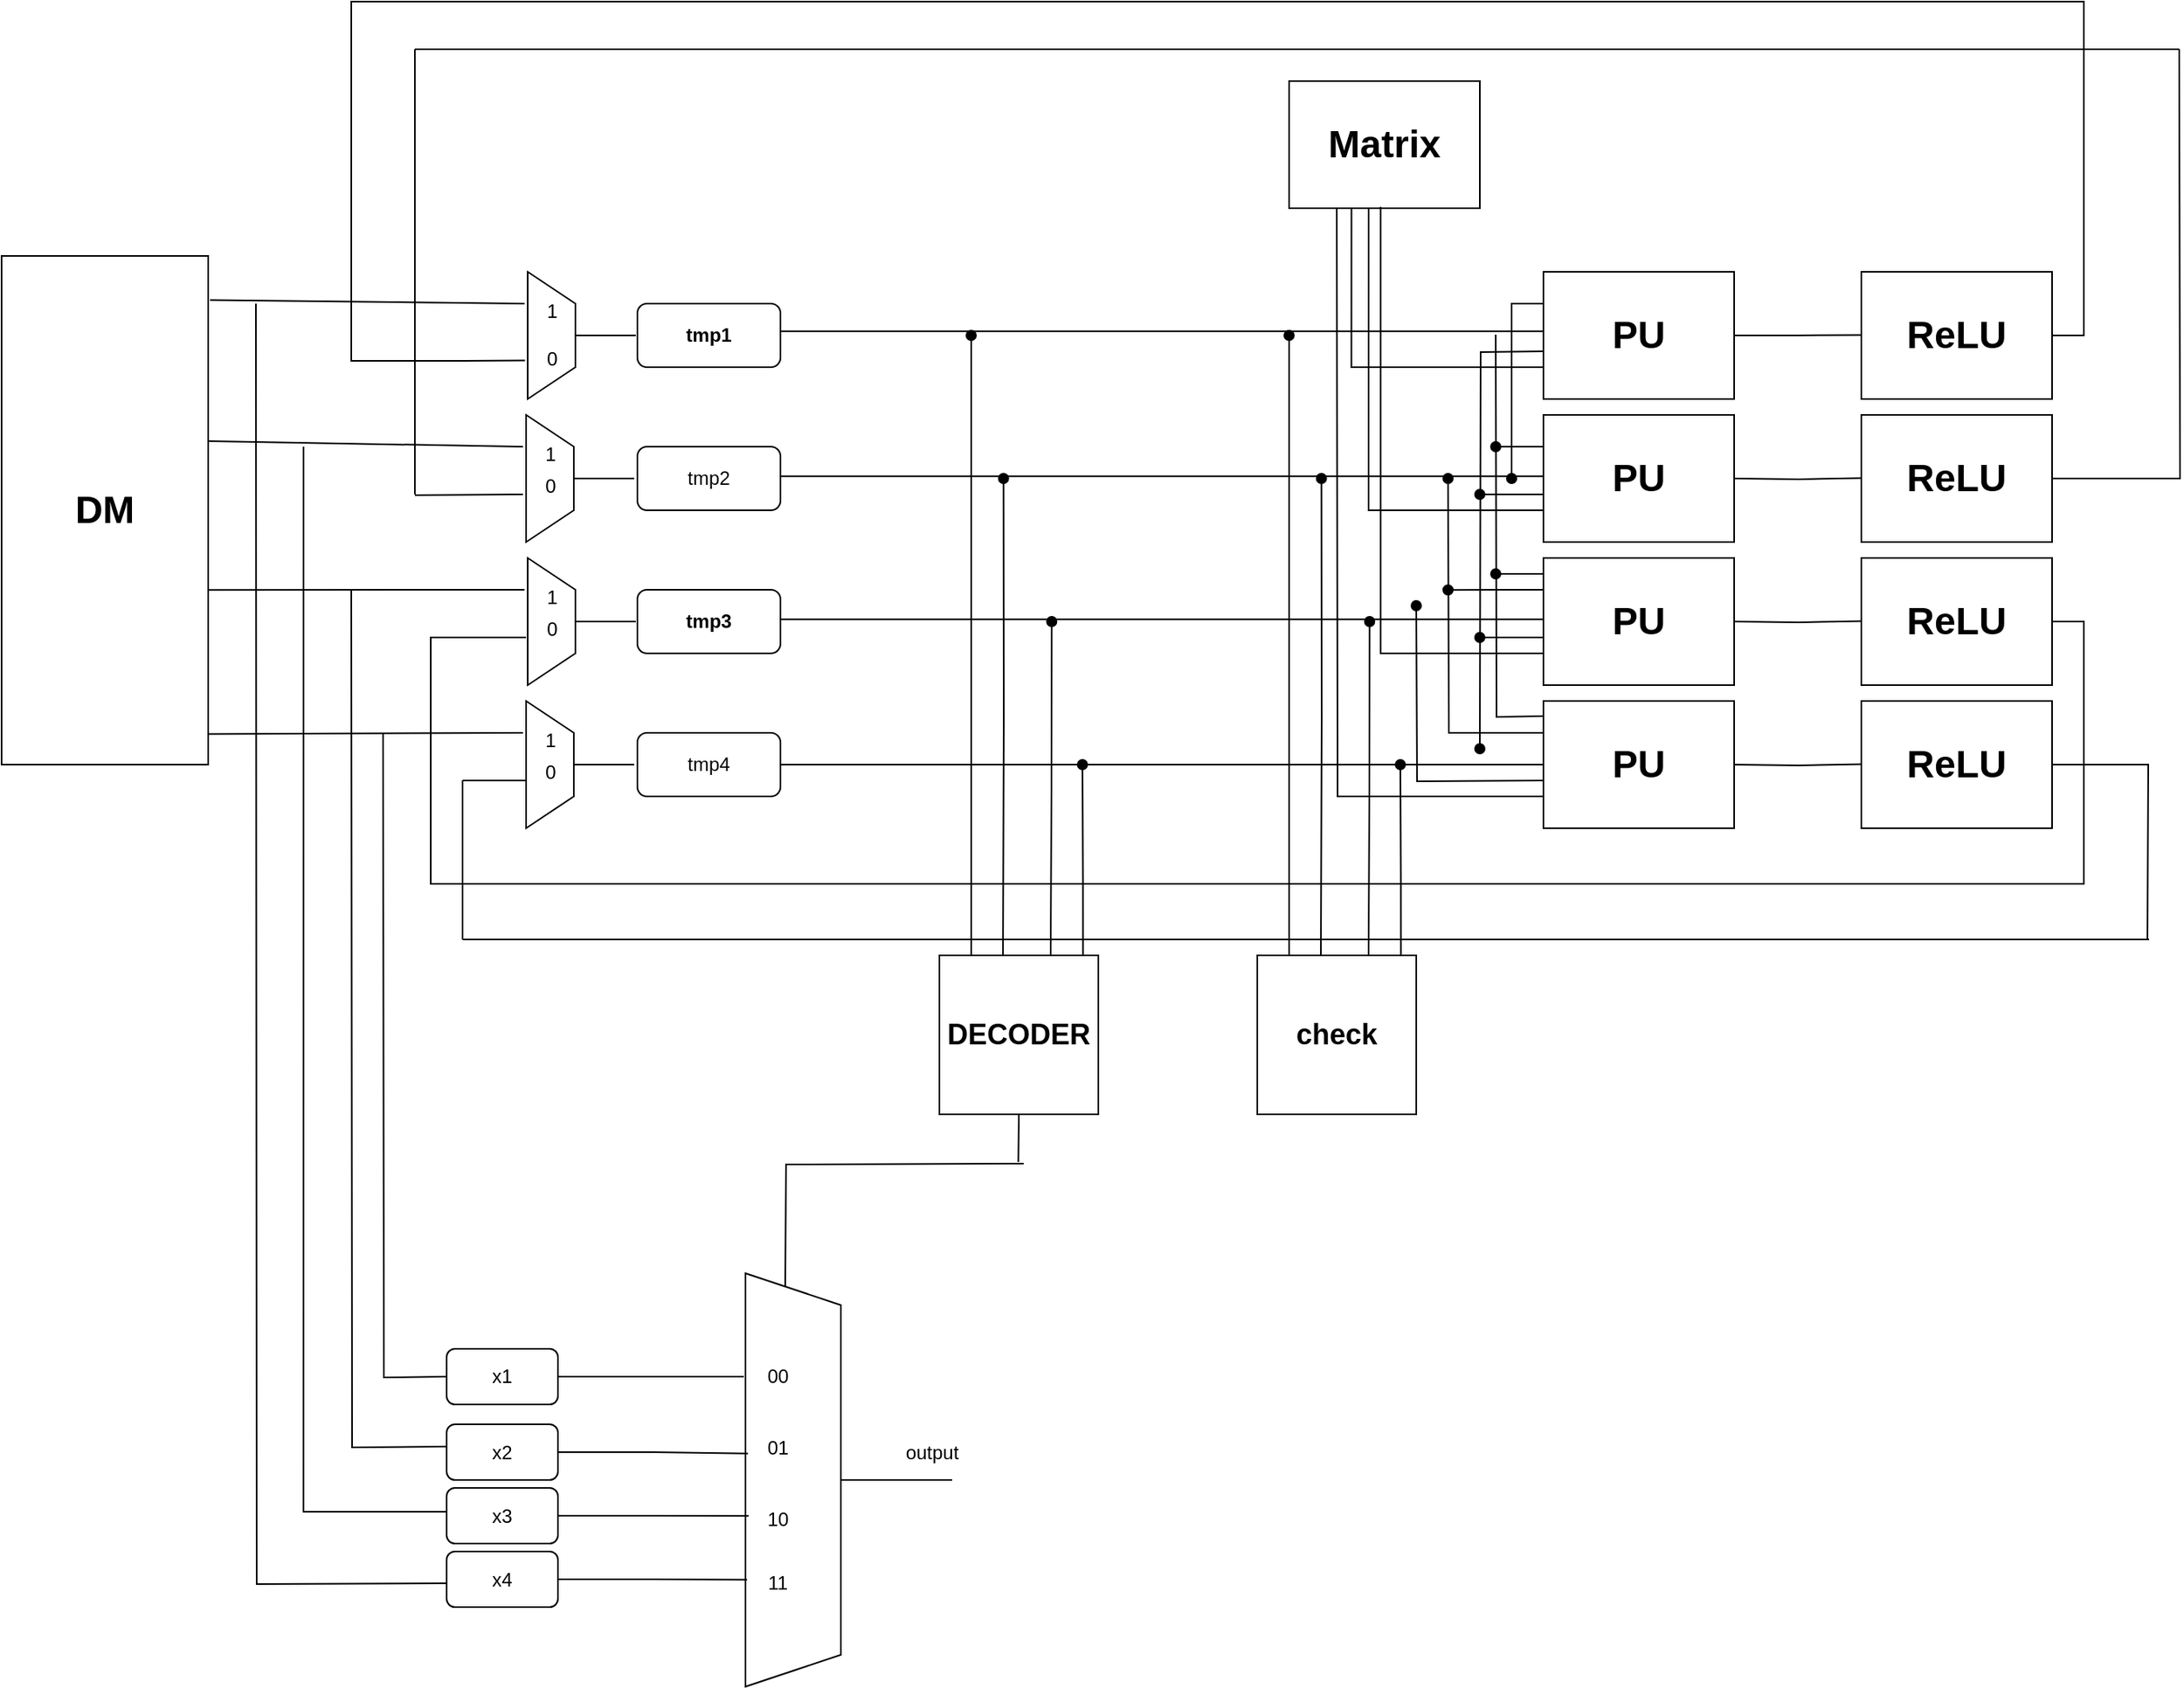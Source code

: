 <mxfile version="22.0.3" type="device">
  <diagram name="Page-1" id="AMEE-uQ7vOZ4AJ6Td8kI">
    <mxGraphModel dx="2444" dy="1006" grid="1" gridSize="10" guides="1" tooltips="1" connect="1" arrows="1" fold="1" page="1" pageScale="1" pageWidth="850" pageHeight="1100" math="0" shadow="0">
      <root>
        <mxCell id="0" />
        <mxCell id="1" parent="0" />
        <mxCell id="uNb-5a9olm0jvHo7y-VS-1" value="" style="shape=trapezoid;perimeter=trapezoidPerimeter;whiteSpace=wrap;html=1;fixedSize=1;direction=south;" vertex="1" parent="1">
          <mxGeometry x="261" y="240" width="30" height="80" as="geometry" />
        </mxCell>
        <mxCell id="uNb-5a9olm0jvHo7y-VS-2" value="1" style="text;html=1;align=center;verticalAlign=middle;resizable=0;points=[];autosize=1;strokeColor=none;fillColor=none;" vertex="1" parent="1">
          <mxGeometry x="261" y="250" width="30" height="30" as="geometry" />
        </mxCell>
        <mxCell id="uNb-5a9olm0jvHo7y-VS-3" value="0" style="text;html=1;align=center;verticalAlign=middle;resizable=0;points=[];autosize=1;strokeColor=none;fillColor=none;" vertex="1" parent="1">
          <mxGeometry x="261" y="280" width="30" height="30" as="geometry" />
        </mxCell>
        <mxCell id="uNb-5a9olm0jvHo7y-VS-6" value="" style="endArrow=none;html=1;rounded=0;entryX=-0.062;entryY=0.348;entryDx=0;entryDy=0;entryPerimeter=0;exitX=1.003;exitY=0.102;exitDx=0;exitDy=0;exitPerimeter=0;" edge="1" parent="1">
          <mxGeometry width="50" height="50" relative="1" as="geometry">
            <mxPoint x="61.11" y="257.74" as="sourcePoint" />
            <mxPoint x="259" y="260" as="targetPoint" />
          </mxGeometry>
        </mxCell>
        <mxCell id="uNb-5a9olm0jvHo7y-VS-9" value="" style="endArrow=none;html=1;rounded=0;entryX=-0.062;entryY=0.348;entryDx=0;entryDy=0;entryPerimeter=0;" edge="1" parent="1">
          <mxGeometry width="50" height="50" relative="1" as="geometry">
            <mxPoint x="291" y="280" as="sourcePoint" />
            <mxPoint x="329" y="280" as="targetPoint" />
          </mxGeometry>
        </mxCell>
        <mxCell id="uNb-5a9olm0jvHo7y-VS-10" value="" style="shape=trapezoid;perimeter=trapezoidPerimeter;whiteSpace=wrap;html=1;fixedSize=1;direction=south;" vertex="1" parent="1">
          <mxGeometry x="260" y="330" width="30" height="80" as="geometry" />
        </mxCell>
        <mxCell id="uNb-5a9olm0jvHo7y-VS-11" value="1" style="text;html=1;align=center;verticalAlign=middle;resizable=0;points=[];autosize=1;strokeColor=none;fillColor=none;" vertex="1" parent="1">
          <mxGeometry x="260" y="340" width="30" height="30" as="geometry" />
        </mxCell>
        <mxCell id="uNb-5a9olm0jvHo7y-VS-12" value="0" style="text;html=1;align=center;verticalAlign=middle;resizable=0;points=[];autosize=1;strokeColor=none;fillColor=none;" vertex="1" parent="1">
          <mxGeometry x="260" y="360" width="30" height="30" as="geometry" />
        </mxCell>
        <mxCell id="uNb-5a9olm0jvHo7y-VS-14" value="" style="endArrow=none;html=1;rounded=0;entryX=-0.062;entryY=0.348;entryDx=0;entryDy=0;entryPerimeter=0;exitX=1.001;exitY=0.342;exitDx=0;exitDy=0;exitPerimeter=0;" edge="1" parent="1">
          <mxGeometry width="50" height="50" relative="1" as="geometry">
            <mxPoint x="60.37" y="346.54" as="sourcePoint" />
            <mxPoint x="258" y="350" as="targetPoint" />
          </mxGeometry>
        </mxCell>
        <mxCell id="uNb-5a9olm0jvHo7y-VS-15" value="" style="endArrow=none;html=1;rounded=0;entryX=-0.062;entryY=0.348;entryDx=0;entryDy=0;entryPerimeter=0;" edge="1" parent="1">
          <mxGeometry width="50" height="50" relative="1" as="geometry">
            <mxPoint x="190" y="380.48" as="sourcePoint" />
            <mxPoint x="258" y="380" as="targetPoint" />
          </mxGeometry>
        </mxCell>
        <mxCell id="uNb-5a9olm0jvHo7y-VS-16" value="" style="endArrow=none;html=1;rounded=0;entryX=-0.062;entryY=0.348;entryDx=0;entryDy=0;entryPerimeter=0;" edge="1" parent="1">
          <mxGeometry width="50" height="50" relative="1" as="geometry">
            <mxPoint x="290" y="370" as="sourcePoint" />
            <mxPoint x="328" y="370" as="targetPoint" />
          </mxGeometry>
        </mxCell>
        <mxCell id="uNb-5a9olm0jvHo7y-VS-17" value="tmp1" style="rounded=1;whiteSpace=wrap;html=1;fontStyle=1" vertex="1" parent="1">
          <mxGeometry x="330" y="260" width="90" height="40" as="geometry" />
        </mxCell>
        <mxCell id="uNb-5a9olm0jvHo7y-VS-18" value="tmp2" style="rounded=1;whiteSpace=wrap;html=1;" vertex="1" parent="1">
          <mxGeometry x="330" y="350" width="90" height="40" as="geometry" />
        </mxCell>
        <mxCell id="uNb-5a9olm0jvHo7y-VS-19" value="" style="shape=trapezoid;perimeter=trapezoidPerimeter;whiteSpace=wrap;html=1;fixedSize=1;direction=south;" vertex="1" parent="1">
          <mxGeometry x="261" y="420" width="30" height="80" as="geometry" />
        </mxCell>
        <mxCell id="uNb-5a9olm0jvHo7y-VS-20" value="1" style="text;html=1;align=center;verticalAlign=middle;resizable=0;points=[];autosize=1;strokeColor=none;fillColor=none;" vertex="1" parent="1">
          <mxGeometry x="261" y="430" width="30" height="30" as="geometry" />
        </mxCell>
        <mxCell id="uNb-5a9olm0jvHo7y-VS-21" value="0" style="text;html=1;align=center;verticalAlign=middle;resizable=0;points=[];autosize=1;strokeColor=none;fillColor=none;" vertex="1" parent="1">
          <mxGeometry x="261" y="450" width="30" height="30" as="geometry" />
        </mxCell>
        <mxCell id="uNb-5a9olm0jvHo7y-VS-23" value="" style="endArrow=none;html=1;rounded=0;entryX=-0.062;entryY=0.348;entryDx=0;entryDy=0;entryPerimeter=0;exitX=1;exitY=0.595;exitDx=0;exitDy=0;exitPerimeter=0;" edge="1" parent="1">
          <mxGeometry width="50" height="50" relative="1" as="geometry">
            <mxPoint x="60" y="440.15" as="sourcePoint" />
            <mxPoint x="259" y="440" as="targetPoint" />
          </mxGeometry>
        </mxCell>
        <mxCell id="uNb-5a9olm0jvHo7y-VS-24" value="" style="endArrow=none;html=1;rounded=0;entryX=-0.062;entryY=0.348;entryDx=0;entryDy=0;entryPerimeter=0;" edge="1" parent="1">
          <mxGeometry width="50" height="50" relative="1" as="geometry">
            <mxPoint x="220" y="470" as="sourcePoint" />
            <mxPoint x="260" y="470" as="targetPoint" />
          </mxGeometry>
        </mxCell>
        <mxCell id="uNb-5a9olm0jvHo7y-VS-25" value="" style="endArrow=none;html=1;rounded=0;entryX=-0.062;entryY=0.348;entryDx=0;entryDy=0;entryPerimeter=0;" edge="1" parent="1">
          <mxGeometry width="50" height="50" relative="1" as="geometry">
            <mxPoint x="291" y="460" as="sourcePoint" />
            <mxPoint x="329" y="460" as="targetPoint" />
          </mxGeometry>
        </mxCell>
        <mxCell id="uNb-5a9olm0jvHo7y-VS-26" value="" style="shape=trapezoid;perimeter=trapezoidPerimeter;whiteSpace=wrap;html=1;fixedSize=1;direction=south;" vertex="1" parent="1">
          <mxGeometry x="260" y="510" width="30" height="80" as="geometry" />
        </mxCell>
        <mxCell id="uNb-5a9olm0jvHo7y-VS-27" value="1" style="text;html=1;align=center;verticalAlign=middle;resizable=0;points=[];autosize=1;strokeColor=none;fillColor=none;" vertex="1" parent="1">
          <mxGeometry x="260" y="520" width="30" height="30" as="geometry" />
        </mxCell>
        <mxCell id="uNb-5a9olm0jvHo7y-VS-28" value="0" style="text;html=1;align=center;verticalAlign=middle;resizable=0;points=[];autosize=1;strokeColor=none;fillColor=none;" vertex="1" parent="1">
          <mxGeometry x="260" y="540" width="30" height="30" as="geometry" />
        </mxCell>
        <mxCell id="uNb-5a9olm0jvHo7y-VS-30" value="" style="endArrow=none;html=1;rounded=0;entryX=-0.062;entryY=0.348;entryDx=0;entryDy=0;entryPerimeter=0;exitX=0.998;exitY=0.84;exitDx=0;exitDy=0;exitPerimeter=0;" edge="1" parent="1">
          <mxGeometry width="50" height="50" relative="1" as="geometry">
            <mxPoint x="59.26" y="530.8" as="sourcePoint" />
            <mxPoint x="258" y="530" as="targetPoint" />
          </mxGeometry>
        </mxCell>
        <mxCell id="uNb-5a9olm0jvHo7y-VS-31" value="" style="endArrow=none;html=1;rounded=0;entryX=-0.062;entryY=0.348;entryDx=0;entryDy=0;entryPerimeter=0;" edge="1" parent="1">
          <mxGeometry width="50" height="50" relative="1" as="geometry">
            <mxPoint x="220" y="560" as="sourcePoint" />
            <mxPoint x="260" y="560" as="targetPoint" />
          </mxGeometry>
        </mxCell>
        <mxCell id="uNb-5a9olm0jvHo7y-VS-32" value="" style="endArrow=none;html=1;rounded=0;entryX=-0.062;entryY=0.348;entryDx=0;entryDy=0;entryPerimeter=0;" edge="1" parent="1">
          <mxGeometry width="50" height="50" relative="1" as="geometry">
            <mxPoint x="290" y="550" as="sourcePoint" />
            <mxPoint x="328" y="550" as="targetPoint" />
          </mxGeometry>
        </mxCell>
        <mxCell id="uNb-5a9olm0jvHo7y-VS-33" value="tmp3" style="rounded=1;whiteSpace=wrap;html=1;fontStyle=1" vertex="1" parent="1">
          <mxGeometry x="330" y="440" width="90" height="40" as="geometry" />
        </mxCell>
        <mxCell id="uNb-5a9olm0jvHo7y-VS-34" value="tmp4" style="rounded=1;whiteSpace=wrap;html=1;" vertex="1" parent="1">
          <mxGeometry x="330" y="530" width="90" height="40" as="geometry" />
        </mxCell>
        <mxCell id="uNb-5a9olm0jvHo7y-VS-45" style="rounded=0;orthogonalLoop=1;jettySize=auto;html=1;exitX=0.25;exitY=0;exitDx=0;exitDy=0;strokeColor=none;" edge="1" parent="1" source="uNb-5a9olm0jvHo7y-VS-36">
          <mxGeometry relative="1" as="geometry">
            <mxPoint x="545" y="280" as="targetPoint" />
          </mxGeometry>
        </mxCell>
        <mxCell id="uNb-5a9olm0jvHo7y-VS-46" style="edgeStyle=orthogonalEdgeStyle;rounded=0;orthogonalLoop=1;jettySize=auto;html=1;exitX=0.25;exitY=0;exitDx=0;exitDy=0;endArrow=oval;endFill=1;" edge="1" parent="1">
          <mxGeometry relative="1" as="geometry">
            <mxPoint x="540" y="280" as="targetPoint" />
            <mxPoint x="540" y="670" as="sourcePoint" />
            <Array as="points">
              <mxPoint x="540" y="475" />
              <mxPoint x="540" y="475" />
            </Array>
          </mxGeometry>
        </mxCell>
        <mxCell id="uNb-5a9olm0jvHo7y-VS-47" style="edgeStyle=orthogonalEdgeStyle;rounded=0;orthogonalLoop=1;jettySize=auto;html=1;exitX=0.5;exitY=0;exitDx=0;exitDy=0;endArrow=oval;endFill=1;" edge="1" parent="1">
          <mxGeometry relative="1" as="geometry">
            <mxPoint x="560.333" y="370" as="targetPoint" />
            <mxPoint x="560" y="670" as="sourcePoint" />
          </mxGeometry>
        </mxCell>
        <mxCell id="uNb-5a9olm0jvHo7y-VS-48" style="edgeStyle=orthogonalEdgeStyle;rounded=0;orthogonalLoop=1;jettySize=auto;html=1;exitX=0.75;exitY=0;exitDx=0;exitDy=0;endArrow=oval;endFill=1;" edge="1" parent="1">
          <mxGeometry relative="1" as="geometry">
            <mxPoint x="590.667" y="460" as="targetPoint" />
            <mxPoint x="590" y="670" as="sourcePoint" />
          </mxGeometry>
        </mxCell>
        <mxCell id="uNb-5a9olm0jvHo7y-VS-50" style="edgeStyle=orthogonalEdgeStyle;rounded=0;orthogonalLoop=1;jettySize=auto;html=1;exitX=1;exitY=0;exitDx=0;exitDy=0;endArrow=oval;endFill=1;" edge="1" parent="1">
          <mxGeometry relative="1" as="geometry">
            <mxPoint x="609.997" y="550" as="targetPoint" />
            <mxPoint x="610.33" y="670" as="sourcePoint" />
            <Array as="points">
              <mxPoint x="610.33" y="620" />
              <mxPoint x="610.33" y="620" />
            </Array>
          </mxGeometry>
        </mxCell>
        <mxCell id="uNb-5a9olm0jvHo7y-VS-57" style="edgeStyle=orthogonalEdgeStyle;rounded=0;orthogonalLoop=1;jettySize=auto;html=1;entryX=0;entryY=0.5;entryDx=0;entryDy=0;endArrow=none;endFill=0;" edge="1" parent="1">
          <mxGeometry relative="1" as="geometry">
            <mxPoint x="573" y="801" as="sourcePoint" />
            <mxPoint x="423" y="880" as="targetPoint" />
          </mxGeometry>
        </mxCell>
        <mxCell id="uNb-5a9olm0jvHo7y-VS-65" style="edgeStyle=orthogonalEdgeStyle;rounded=0;orthogonalLoop=1;jettySize=auto;html=1;exitX=0.5;exitY=1;exitDx=0;exitDy=0;endArrow=none;endFill=0;" edge="1" parent="1" source="uNb-5a9olm0jvHo7y-VS-36">
          <mxGeometry relative="1" as="geometry">
            <mxPoint x="569.667" y="800" as="targetPoint" />
          </mxGeometry>
        </mxCell>
        <mxCell id="uNb-5a9olm0jvHo7y-VS-36" value="&lt;h2&gt;DECODER&lt;/h2&gt;" style="whiteSpace=wrap;html=1;" vertex="1" parent="1">
          <mxGeometry x="520" y="670" width="100" height="100" as="geometry" />
        </mxCell>
        <mxCell id="uNb-5a9olm0jvHo7y-VS-37" value="&lt;h1&gt;DM&lt;/h1&gt;" style="whiteSpace=wrap;html=1;" vertex="1" parent="1">
          <mxGeometry x="-70" y="230" width="130" height="320" as="geometry" />
        </mxCell>
        <mxCell id="uNb-5a9olm0jvHo7y-VS-38" value="" style="endArrow=none;html=1;rounded=0;exitX=1;exitY=0.5;exitDx=0;exitDy=0;" edge="1" parent="1">
          <mxGeometry width="50" height="50" relative="1" as="geometry">
            <mxPoint x="420" y="458.67" as="sourcePoint" />
            <mxPoint x="900" y="458.67" as="targetPoint" />
          </mxGeometry>
        </mxCell>
        <mxCell id="uNb-5a9olm0jvHo7y-VS-40" value="" style="endArrow=none;html=1;rounded=0;exitX=1;exitY=0.5;exitDx=0;exitDy=0;" edge="1" parent="1">
          <mxGeometry width="50" height="50" relative="1" as="geometry">
            <mxPoint x="420" y="368.67" as="sourcePoint" />
            <mxPoint x="900" y="368.67" as="targetPoint" />
          </mxGeometry>
        </mxCell>
        <mxCell id="uNb-5a9olm0jvHo7y-VS-41" value="" style="endArrow=none;html=1;rounded=0;exitX=1;exitY=0.5;exitDx=0;exitDy=0;" edge="1" parent="1">
          <mxGeometry width="50" height="50" relative="1" as="geometry">
            <mxPoint x="420" y="277.34" as="sourcePoint" />
            <mxPoint x="900" y="277.34" as="targetPoint" />
          </mxGeometry>
        </mxCell>
        <mxCell id="uNb-5a9olm0jvHo7y-VS-43" value="" style="endArrow=none;html=1;rounded=0;exitX=1;exitY=0.5;exitDx=0;exitDy=0;" edge="1" parent="1">
          <mxGeometry width="50" height="50" relative="1" as="geometry">
            <mxPoint x="420" y="550" as="sourcePoint" />
            <mxPoint x="900" y="550" as="targetPoint" />
          </mxGeometry>
        </mxCell>
        <mxCell id="uNb-5a9olm0jvHo7y-VS-53" style="edgeStyle=orthogonalEdgeStyle;rounded=0;orthogonalLoop=1;jettySize=auto;html=1;endArrow=none;endFill=0;" edge="1" parent="1">
          <mxGeometry relative="1" as="geometry">
            <mxPoint x="170" y="530" as="targetPoint" />
            <mxPoint x="210" y="935" as="sourcePoint" />
          </mxGeometry>
        </mxCell>
        <mxCell id="uNb-5a9olm0jvHo7y-VS-54" style="edgeStyle=orthogonalEdgeStyle;rounded=0;orthogonalLoop=1;jettySize=auto;html=1;endArrow=none;endFill=0;" edge="1" parent="1">
          <mxGeometry relative="1" as="geometry">
            <mxPoint x="119.93" y="350" as="targetPoint" />
            <mxPoint x="210" y="1020" as="sourcePoint" />
            <Array as="points">
              <mxPoint x="209.93" y="1020" />
              <mxPoint x="119.93" y="1020" />
            </Array>
          </mxGeometry>
        </mxCell>
        <mxCell id="uNb-5a9olm0jvHo7y-VS-55" style="edgeStyle=orthogonalEdgeStyle;rounded=0;orthogonalLoop=1;jettySize=auto;html=1;endArrow=none;endFill=0;" edge="1" parent="1">
          <mxGeometry relative="1" as="geometry">
            <mxPoint x="90" y="260" as="targetPoint" />
            <mxPoint x="210" y="1065" as="sourcePoint" />
          </mxGeometry>
        </mxCell>
        <mxCell id="uNb-5a9olm0jvHo7y-VS-56" style="edgeStyle=orthogonalEdgeStyle;rounded=0;orthogonalLoop=1;jettySize=auto;html=1;endArrow=none;endFill=0;" edge="1" parent="1">
          <mxGeometry relative="1" as="geometry">
            <mxPoint x="150" y="440" as="targetPoint" />
            <mxPoint x="210" y="979" as="sourcePoint" />
          </mxGeometry>
        </mxCell>
        <mxCell id="uNb-5a9olm0jvHo7y-VS-63" value="" style="edgeStyle=orthogonalEdgeStyle;rounded=0;orthogonalLoop=1;jettySize=auto;html=1;endArrow=none;endFill=0;" edge="1" parent="1" source="uNb-5a9olm0jvHo7y-VS-51">
          <mxGeometry relative="1" as="geometry">
            <mxPoint x="528" y="1000" as="targetPoint" />
          </mxGeometry>
        </mxCell>
        <mxCell id="uNb-5a9olm0jvHo7y-VS-51" value="" style="shape=trapezoid;perimeter=trapezoidPerimeter;whiteSpace=wrap;html=1;fixedSize=1;direction=south;" vertex="1" parent="1">
          <mxGeometry x="398" y="870" width="60" height="260" as="geometry" />
        </mxCell>
        <mxCell id="uNb-5a9olm0jvHo7y-VS-58" value="00" style="text;html=1;align=center;verticalAlign=middle;resizable=0;points=[];autosize=1;strokeColor=none;fillColor=none;" vertex="1" parent="1">
          <mxGeometry x="398" y="920" width="40" height="30" as="geometry" />
        </mxCell>
        <mxCell id="uNb-5a9olm0jvHo7y-VS-59" value="01" style="text;html=1;align=center;verticalAlign=middle;resizable=0;points=[];autosize=1;strokeColor=none;fillColor=none;" vertex="1" parent="1">
          <mxGeometry x="398" y="965" width="40" height="30" as="geometry" />
        </mxCell>
        <mxCell id="uNb-5a9olm0jvHo7y-VS-60" value="10" style="text;html=1;align=center;verticalAlign=middle;resizable=0;points=[];autosize=1;strokeColor=none;fillColor=none;" vertex="1" parent="1">
          <mxGeometry x="398" y="1010" width="40" height="30" as="geometry" />
        </mxCell>
        <mxCell id="uNb-5a9olm0jvHo7y-VS-61" value="11" style="text;html=1;align=center;verticalAlign=middle;resizable=0;points=[];autosize=1;strokeColor=none;fillColor=none;" vertex="1" parent="1">
          <mxGeometry x="398" y="1050" width="40" height="30" as="geometry" />
        </mxCell>
        <mxCell id="uNb-5a9olm0jvHo7y-VS-64" value="output" style="text;html=1;align=center;verticalAlign=middle;resizable=0;points=[];autosize=1;strokeColor=none;fillColor=none;" vertex="1" parent="1">
          <mxGeometry x="485" y="968" width="60" height="30" as="geometry" />
        </mxCell>
        <mxCell id="uNb-5a9olm0jvHo7y-VS-66" value="x1" style="rounded=1;whiteSpace=wrap;html=1;" vertex="1" parent="1">
          <mxGeometry x="210" y="917.5" width="70" height="35" as="geometry" />
        </mxCell>
        <mxCell id="uNb-5a9olm0jvHo7y-VS-67" value="x2" style="rounded=1;whiteSpace=wrap;html=1;" vertex="1" parent="1">
          <mxGeometry x="210" y="965" width="70" height="35" as="geometry" />
        </mxCell>
        <mxCell id="uNb-5a9olm0jvHo7y-VS-68" value="x3" style="rounded=1;whiteSpace=wrap;html=1;" vertex="1" parent="1">
          <mxGeometry x="210" y="1005" width="70" height="35" as="geometry" />
        </mxCell>
        <mxCell id="uNb-5a9olm0jvHo7y-VS-69" value="x4" style="rounded=1;whiteSpace=wrap;html=1;" vertex="1" parent="1">
          <mxGeometry x="210" y="1045" width="70" height="35" as="geometry" />
        </mxCell>
        <mxCell id="uNb-5a9olm0jvHo7y-VS-72" style="edgeStyle=orthogonalEdgeStyle;rounded=0;orthogonalLoop=1;jettySize=auto;html=1;exitX=1;exitY=0.5;exitDx=0;exitDy=0;endArrow=none;endFill=0;" edge="1" parent="1" source="uNb-5a9olm0jvHo7y-VS-66">
          <mxGeometry relative="1" as="geometry">
            <mxPoint x="397" y="935" as="targetPoint" />
          </mxGeometry>
        </mxCell>
        <mxCell id="uNb-5a9olm0jvHo7y-VS-75" style="edgeStyle=orthogonalEdgeStyle;rounded=0;orthogonalLoop=1;jettySize=auto;html=1;exitX=1;exitY=0.5;exitDx=0;exitDy=0;entryX=0.04;entryY=0.614;entryDx=0;entryDy=0;entryPerimeter=0;endArrow=none;endFill=0;" edge="1" parent="1" source="uNb-5a9olm0jvHo7y-VS-67" target="uNb-5a9olm0jvHo7y-VS-59">
          <mxGeometry relative="1" as="geometry" />
        </mxCell>
        <mxCell id="uNb-5a9olm0jvHo7y-VS-76" style="edgeStyle=orthogonalEdgeStyle;rounded=0;orthogonalLoop=1;jettySize=auto;html=1;exitX=1;exitY=0.5;exitDx=0;exitDy=0;entryX=0.05;entryY=0.422;entryDx=0;entryDy=0;entryPerimeter=0;endArrow=none;endFill=0;" edge="1" parent="1" source="uNb-5a9olm0jvHo7y-VS-68" target="uNb-5a9olm0jvHo7y-VS-60">
          <mxGeometry relative="1" as="geometry" />
        </mxCell>
        <mxCell id="uNb-5a9olm0jvHo7y-VS-77" style="edgeStyle=orthogonalEdgeStyle;rounded=0;orthogonalLoop=1;jettySize=auto;html=1;exitX=1;exitY=0.5;exitDx=0;exitDy=0;entryX=0.025;entryY=0.427;entryDx=0;entryDy=0;entryPerimeter=0;endArrow=none;endFill=0;" edge="1" parent="1" source="uNb-5a9olm0jvHo7y-VS-69" target="uNb-5a9olm0jvHo7y-VS-61">
          <mxGeometry relative="1" as="geometry" />
        </mxCell>
        <mxCell id="uNb-5a9olm0jvHo7y-VS-79" style="edgeStyle=orthogonalEdgeStyle;rounded=0;orthogonalLoop=1;jettySize=auto;html=1;exitX=0.25;exitY=0;exitDx=0;exitDy=0;endArrow=oval;endFill=1;" edge="1" parent="1">
          <mxGeometry relative="1" as="geometry">
            <mxPoint x="740" y="280" as="targetPoint" />
            <mxPoint x="740" y="670" as="sourcePoint" />
            <Array as="points">
              <mxPoint x="740" y="475" />
              <mxPoint x="740" y="475" />
            </Array>
          </mxGeometry>
        </mxCell>
        <mxCell id="uNb-5a9olm0jvHo7y-VS-80" style="edgeStyle=orthogonalEdgeStyle;rounded=0;orthogonalLoop=1;jettySize=auto;html=1;exitX=0.5;exitY=0;exitDx=0;exitDy=0;endArrow=oval;endFill=1;" edge="1" parent="1">
          <mxGeometry relative="1" as="geometry">
            <mxPoint x="760.333" y="370" as="targetPoint" />
            <mxPoint x="760" y="670" as="sourcePoint" />
          </mxGeometry>
        </mxCell>
        <mxCell id="uNb-5a9olm0jvHo7y-VS-81" style="edgeStyle=orthogonalEdgeStyle;rounded=0;orthogonalLoop=1;jettySize=auto;html=1;exitX=0.75;exitY=0;exitDx=0;exitDy=0;endArrow=oval;endFill=1;" edge="1" parent="1">
          <mxGeometry relative="1" as="geometry">
            <mxPoint x="790.667" y="460" as="targetPoint" />
            <mxPoint x="790" y="670" as="sourcePoint" />
          </mxGeometry>
        </mxCell>
        <mxCell id="uNb-5a9olm0jvHo7y-VS-82" style="edgeStyle=orthogonalEdgeStyle;rounded=0;orthogonalLoop=1;jettySize=auto;html=1;exitX=1;exitY=0;exitDx=0;exitDy=0;endArrow=oval;endFill=1;" edge="1" parent="1">
          <mxGeometry relative="1" as="geometry">
            <mxPoint x="809.997" y="550" as="targetPoint" />
            <mxPoint x="810.33" y="670" as="sourcePoint" />
            <Array as="points">
              <mxPoint x="810.33" y="620" />
              <mxPoint x="810.33" y="620" />
            </Array>
          </mxGeometry>
        </mxCell>
        <mxCell id="uNb-5a9olm0jvHo7y-VS-83" value="&lt;h2&gt;check&lt;/h2&gt;" style="whiteSpace=wrap;html=1;" vertex="1" parent="1">
          <mxGeometry x="720" y="670" width="100" height="100" as="geometry" />
        </mxCell>
        <mxCell id="uNb-5a9olm0jvHo7y-VS-99" style="edgeStyle=orthogonalEdgeStyle;rounded=0;orthogonalLoop=1;jettySize=auto;html=1;exitX=0;exitY=0.25;exitDx=0;exitDy=0;endArrow=oval;endFill=1;" edge="1" parent="1" source="uNb-5a9olm0jvHo7y-VS-84">
          <mxGeometry relative="1" as="geometry">
            <mxPoint x="880" y="370" as="targetPoint" />
          </mxGeometry>
        </mxCell>
        <mxCell id="uNb-5a9olm0jvHo7y-VS-101" style="edgeStyle=orthogonalEdgeStyle;rounded=0;orthogonalLoop=1;jettySize=auto;html=1;exitX=0;exitY=0.75;exitDx=0;exitDy=0;endArrow=oval;endFill=1;" edge="1" parent="1">
          <mxGeometry relative="1" as="geometry">
            <mxPoint x="860" y="540" as="targetPoint" />
            <mxPoint x="900" y="290" as="sourcePoint" />
          </mxGeometry>
        </mxCell>
        <mxCell id="uNb-5a9olm0jvHo7y-VS-104" style="edgeStyle=orthogonalEdgeStyle;rounded=0;orthogonalLoop=1;jettySize=auto;html=1;exitX=1;exitY=0.5;exitDx=0;exitDy=0;endArrow=none;endFill=0;" edge="1" parent="1" source="uNb-5a9olm0jvHo7y-VS-84">
          <mxGeometry relative="1" as="geometry">
            <mxPoint x="1100" y="279.758" as="targetPoint" />
          </mxGeometry>
        </mxCell>
        <mxCell id="uNb-5a9olm0jvHo7y-VS-84" value="&lt;h1&gt;PU&lt;/h1&gt;" style="whiteSpace=wrap;html=1;" vertex="1" parent="1">
          <mxGeometry x="900" y="240" width="120" height="80" as="geometry" />
        </mxCell>
        <mxCell id="uNb-5a9olm0jvHo7y-VS-94" style="edgeStyle=orthogonalEdgeStyle;rounded=0;orthogonalLoop=1;jettySize=auto;html=1;exitX=0;exitY=0.25;exitDx=0;exitDy=0;endArrow=oval;endFill=1;" edge="1" parent="1" source="uNb-5a9olm0jvHo7y-VS-85">
          <mxGeometry relative="1" as="geometry">
            <mxPoint x="870" y="349.5" as="targetPoint" />
          </mxGeometry>
        </mxCell>
        <mxCell id="uNb-5a9olm0jvHo7y-VS-103" style="edgeStyle=orthogonalEdgeStyle;rounded=0;orthogonalLoop=1;jettySize=auto;html=1;exitX=0;exitY=0.75;exitDx=0;exitDy=0;endArrow=oval;endFill=1;" edge="1" parent="1" source="uNb-5a9olm0jvHo7y-VS-85">
          <mxGeometry relative="1" as="geometry">
            <mxPoint x="860" y="380" as="targetPoint" />
            <Array as="points">
              <mxPoint x="900" y="380" />
            </Array>
          </mxGeometry>
        </mxCell>
        <mxCell id="uNb-5a9olm0jvHo7y-VS-85" value="&lt;h1&gt;PU&lt;/h1&gt;" style="whiteSpace=wrap;html=1;" vertex="1" parent="1">
          <mxGeometry x="900" y="330" width="120" height="80" as="geometry" />
        </mxCell>
        <mxCell id="uNb-5a9olm0jvHo7y-VS-95" style="edgeStyle=orthogonalEdgeStyle;rounded=0;orthogonalLoop=1;jettySize=auto;html=1;exitX=0;exitY=0.25;exitDx=0;exitDy=0;endArrow=oval;endFill=1;" edge="1" parent="1" source="uNb-5a9olm0jvHo7y-VS-86">
          <mxGeometry relative="1" as="geometry">
            <mxPoint x="870" y="430" as="targetPoint" />
            <Array as="points">
              <mxPoint x="900" y="430" />
            </Array>
          </mxGeometry>
        </mxCell>
        <mxCell id="uNb-5a9olm0jvHo7y-VS-98" style="edgeStyle=orthogonalEdgeStyle;rounded=0;orthogonalLoop=1;jettySize=auto;html=1;exitX=0;exitY=0.25;exitDx=0;exitDy=0;endArrow=oval;endFill=1;" edge="1" parent="1" source="uNb-5a9olm0jvHo7y-VS-86">
          <mxGeometry relative="1" as="geometry">
            <mxPoint x="840" y="440.145" as="targetPoint" />
          </mxGeometry>
        </mxCell>
        <mxCell id="uNb-5a9olm0jvHo7y-VS-102" style="edgeStyle=orthogonalEdgeStyle;rounded=0;orthogonalLoop=1;jettySize=auto;html=1;exitX=0;exitY=0.75;exitDx=0;exitDy=0;endArrow=oval;endFill=1;" edge="1" parent="1" source="uNb-5a9olm0jvHo7y-VS-86">
          <mxGeometry relative="1" as="geometry">
            <mxPoint x="860" y="470" as="targetPoint" />
            <Array as="points">
              <mxPoint x="900" y="470" />
            </Array>
          </mxGeometry>
        </mxCell>
        <mxCell id="uNb-5a9olm0jvHo7y-VS-86" value="&lt;h1&gt;PU&lt;/h1&gt;" style="whiteSpace=wrap;html=1;" vertex="1" parent="1">
          <mxGeometry x="900" y="420" width="120" height="80" as="geometry" />
        </mxCell>
        <mxCell id="uNb-5a9olm0jvHo7y-VS-93" style="edgeStyle=orthogonalEdgeStyle;rounded=0;orthogonalLoop=1;jettySize=auto;html=1;exitX=0;exitY=0.25;exitDx=0;exitDy=0;endArrow=none;endFill=0;" edge="1" parent="1">
          <mxGeometry relative="1" as="geometry">
            <mxPoint x="870" y="279.51" as="targetPoint" />
            <mxPoint x="900" y="519.51" as="sourcePoint" />
          </mxGeometry>
        </mxCell>
        <mxCell id="uNb-5a9olm0jvHo7y-VS-96" style="edgeStyle=orthogonalEdgeStyle;rounded=0;orthogonalLoop=1;jettySize=auto;html=1;exitX=0;exitY=0.25;exitDx=0;exitDy=0;endArrow=oval;endFill=1;" edge="1" parent="1" source="uNb-5a9olm0jvHo7y-VS-87">
          <mxGeometry relative="1" as="geometry">
            <mxPoint x="840" y="370" as="targetPoint" />
          </mxGeometry>
        </mxCell>
        <mxCell id="uNb-5a9olm0jvHo7y-VS-100" style="edgeStyle=orthogonalEdgeStyle;rounded=0;orthogonalLoop=1;jettySize=auto;html=1;exitX=0;exitY=0.75;exitDx=0;exitDy=0;endArrow=oval;endFill=1;" edge="1" parent="1">
          <mxGeometry relative="1" as="geometry">
            <mxPoint x="820" y="450" as="targetPoint" />
            <mxPoint x="900" y="560" as="sourcePoint" />
          </mxGeometry>
        </mxCell>
        <mxCell id="uNb-5a9olm0jvHo7y-VS-114" style="edgeStyle=orthogonalEdgeStyle;rounded=0;orthogonalLoop=1;jettySize=auto;html=1;exitX=0;exitY=0.75;exitDx=0;exitDy=0;endArrow=none;endFill=0;" edge="1" parent="1" source="uNb-5a9olm0jvHo7y-VS-87">
          <mxGeometry relative="1" as="geometry">
            <mxPoint x="770" y="200" as="targetPoint" />
          </mxGeometry>
        </mxCell>
        <mxCell id="uNb-5a9olm0jvHo7y-VS-87" value="&lt;h1&gt;PU&lt;/h1&gt;" style="whiteSpace=wrap;html=1;" vertex="1" parent="1">
          <mxGeometry x="900" y="510" width="120" height="80" as="geometry" />
        </mxCell>
        <mxCell id="uNb-5a9olm0jvHo7y-VS-119" style="edgeStyle=orthogonalEdgeStyle;rounded=0;orthogonalLoop=1;jettySize=auto;html=1;exitX=1;exitY=0.5;exitDx=0;exitDy=0;endArrow=none;endFill=0;entryX=-0.057;entryY=0.523;entryDx=0;entryDy=0;entryPerimeter=0;" edge="1" parent="1" source="uNb-5a9olm0jvHo7y-VS-107" target="uNb-5a9olm0jvHo7y-VS-3">
          <mxGeometry relative="1" as="geometry">
            <mxPoint x="220" y="290" as="targetPoint" />
            <Array as="points">
              <mxPoint x="1240" y="280" />
              <mxPoint x="1240" y="70" />
              <mxPoint x="150" y="70" />
              <mxPoint x="150" y="296" />
              <mxPoint x="220" y="296" />
            </Array>
          </mxGeometry>
        </mxCell>
        <mxCell id="uNb-5a9olm0jvHo7y-VS-107" value="&lt;h1&gt;ReLU&lt;/h1&gt;" style="whiteSpace=wrap;html=1;" vertex="1" parent="1">
          <mxGeometry x="1100" y="240" width="120" height="80" as="geometry" />
        </mxCell>
        <mxCell id="uNb-5a9olm0jvHo7y-VS-108" style="edgeStyle=orthogonalEdgeStyle;rounded=0;orthogonalLoop=1;jettySize=auto;html=1;exitX=1;exitY=0.5;exitDx=0;exitDy=0;endArrow=none;endFill=0;" edge="1" parent="1">
          <mxGeometry relative="1" as="geometry">
            <mxPoint x="1100" y="369.758" as="targetPoint" />
            <mxPoint x="1020" y="370" as="sourcePoint" />
          </mxGeometry>
        </mxCell>
        <mxCell id="uNb-5a9olm0jvHo7y-VS-121" style="edgeStyle=orthogonalEdgeStyle;rounded=0;orthogonalLoop=1;jettySize=auto;html=1;exitX=1;exitY=0.5;exitDx=0;exitDy=0;endArrow=none;endFill=0;" edge="1" parent="1" source="uNb-5a9olm0jvHo7y-VS-109">
          <mxGeometry relative="1" as="geometry">
            <mxPoint x="1300" y="100" as="targetPoint" />
          </mxGeometry>
        </mxCell>
        <mxCell id="uNb-5a9olm0jvHo7y-VS-109" value="&lt;h1&gt;ReLU&lt;/h1&gt;" style="whiteSpace=wrap;html=1;" vertex="1" parent="1">
          <mxGeometry x="1100" y="330" width="120" height="80" as="geometry" />
        </mxCell>
        <mxCell id="uNb-5a9olm0jvHo7y-VS-110" style="edgeStyle=orthogonalEdgeStyle;rounded=0;orthogonalLoop=1;jettySize=auto;html=1;exitX=1;exitY=0.5;exitDx=0;exitDy=0;endArrow=none;endFill=0;" edge="1" parent="1">
          <mxGeometry relative="1" as="geometry">
            <mxPoint x="1100" y="459.758" as="targetPoint" />
            <mxPoint x="1020" y="460" as="sourcePoint" />
          </mxGeometry>
        </mxCell>
        <mxCell id="uNb-5a9olm0jvHo7y-VS-124" style="edgeStyle=orthogonalEdgeStyle;rounded=0;orthogonalLoop=1;jettySize=auto;html=1;exitX=1;exitY=0.5;exitDx=0;exitDy=0;endArrow=none;endFill=0;" edge="1" parent="1" source="uNb-5a9olm0jvHo7y-VS-111">
          <mxGeometry relative="1" as="geometry">
            <mxPoint x="220" y="470" as="targetPoint" />
            <Array as="points">
              <mxPoint x="1240" y="460" />
              <mxPoint x="1240" y="625" />
              <mxPoint x="200" y="625" />
              <mxPoint x="200" y="470" />
            </Array>
          </mxGeometry>
        </mxCell>
        <mxCell id="uNb-5a9olm0jvHo7y-VS-111" value="&lt;h1&gt;ReLU&lt;/h1&gt;" style="whiteSpace=wrap;html=1;" vertex="1" parent="1">
          <mxGeometry x="1100" y="420" width="120" height="80" as="geometry" />
        </mxCell>
        <mxCell id="uNb-5a9olm0jvHo7y-VS-112" style="edgeStyle=orthogonalEdgeStyle;rounded=0;orthogonalLoop=1;jettySize=auto;html=1;exitX=1;exitY=0.5;exitDx=0;exitDy=0;endArrow=none;endFill=0;" edge="1" parent="1">
          <mxGeometry relative="1" as="geometry">
            <mxPoint x="1100" y="549.758" as="targetPoint" />
            <mxPoint x="1020" y="550" as="sourcePoint" />
          </mxGeometry>
        </mxCell>
        <mxCell id="uNb-5a9olm0jvHo7y-VS-125" style="edgeStyle=orthogonalEdgeStyle;rounded=0;orthogonalLoop=1;jettySize=auto;html=1;exitX=1;exitY=0.5;exitDx=0;exitDy=0;endArrow=none;endFill=0;" edge="1" parent="1" source="uNb-5a9olm0jvHo7y-VS-113">
          <mxGeometry relative="1" as="geometry">
            <mxPoint x="1280" y="660.34" as="targetPoint" />
          </mxGeometry>
        </mxCell>
        <mxCell id="uNb-5a9olm0jvHo7y-VS-113" value="&lt;h1&gt;ReLU&lt;/h1&gt;" style="whiteSpace=wrap;html=1;" vertex="1" parent="1">
          <mxGeometry x="1100" y="510" width="120" height="80" as="geometry" />
        </mxCell>
        <mxCell id="uNb-5a9olm0jvHo7y-VS-115" value="&lt;h1&gt;Matrix&lt;/h1&gt;" style="whiteSpace=wrap;html=1;" vertex="1" parent="1">
          <mxGeometry x="740" y="120" width="120" height="80" as="geometry" />
        </mxCell>
        <mxCell id="uNb-5a9olm0jvHo7y-VS-116" style="edgeStyle=orthogonalEdgeStyle;rounded=0;orthogonalLoop=1;jettySize=auto;html=1;exitX=0;exitY=0.75;exitDx=0;exitDy=0;entryX=0.327;entryY=1.001;entryDx=0;entryDy=0;entryPerimeter=0;endArrow=none;endFill=0;" edge="1" parent="1" source="uNb-5a9olm0jvHo7y-VS-84" target="uNb-5a9olm0jvHo7y-VS-115">
          <mxGeometry relative="1" as="geometry" />
        </mxCell>
        <mxCell id="uNb-5a9olm0jvHo7y-VS-117" style="edgeStyle=orthogonalEdgeStyle;rounded=0;orthogonalLoop=1;jettySize=auto;html=1;exitX=0;exitY=0.75;exitDx=0;exitDy=0;entryX=0.417;entryY=1;entryDx=0;entryDy=0;entryPerimeter=0;endArrow=none;endFill=0;" edge="1" parent="1" source="uNb-5a9olm0jvHo7y-VS-85" target="uNb-5a9olm0jvHo7y-VS-115">
          <mxGeometry relative="1" as="geometry" />
        </mxCell>
        <mxCell id="uNb-5a9olm0jvHo7y-VS-118" style="edgeStyle=orthogonalEdgeStyle;rounded=0;orthogonalLoop=1;jettySize=auto;html=1;exitX=0;exitY=0.75;exitDx=0;exitDy=0;entryX=0.48;entryY=0.989;entryDx=0;entryDy=0;entryPerimeter=0;endArrow=none;endFill=0;" edge="1" parent="1" source="uNb-5a9olm0jvHo7y-VS-86" target="uNb-5a9olm0jvHo7y-VS-115">
          <mxGeometry relative="1" as="geometry" />
        </mxCell>
        <mxCell id="uNb-5a9olm0jvHo7y-VS-122" value="" style="endArrow=none;html=1;rounded=0;" edge="1" parent="1">
          <mxGeometry width="50" height="50" relative="1" as="geometry">
            <mxPoint x="190" y="100" as="sourcePoint" />
            <mxPoint x="1300" y="100" as="targetPoint" />
          </mxGeometry>
        </mxCell>
        <mxCell id="uNb-5a9olm0jvHo7y-VS-123" value="" style="endArrow=none;html=1;rounded=0;" edge="1" parent="1">
          <mxGeometry width="50" height="50" relative="1" as="geometry">
            <mxPoint x="190" y="380" as="sourcePoint" />
            <mxPoint x="190" y="100" as="targetPoint" />
          </mxGeometry>
        </mxCell>
        <mxCell id="uNb-5a9olm0jvHo7y-VS-126" value="" style="endArrow=none;html=1;rounded=0;" edge="1" parent="1">
          <mxGeometry width="50" height="50" relative="1" as="geometry">
            <mxPoint x="220" y="660" as="sourcePoint" />
            <mxPoint x="1281.021" y="660" as="targetPoint" />
          </mxGeometry>
        </mxCell>
        <mxCell id="uNb-5a9olm0jvHo7y-VS-127" value="" style="endArrow=none;html=1;rounded=0;" edge="1" parent="1">
          <mxGeometry width="50" height="50" relative="1" as="geometry">
            <mxPoint x="220" y="660" as="sourcePoint" />
            <mxPoint x="220" y="560" as="targetPoint" />
          </mxGeometry>
        </mxCell>
      </root>
    </mxGraphModel>
  </diagram>
</mxfile>
